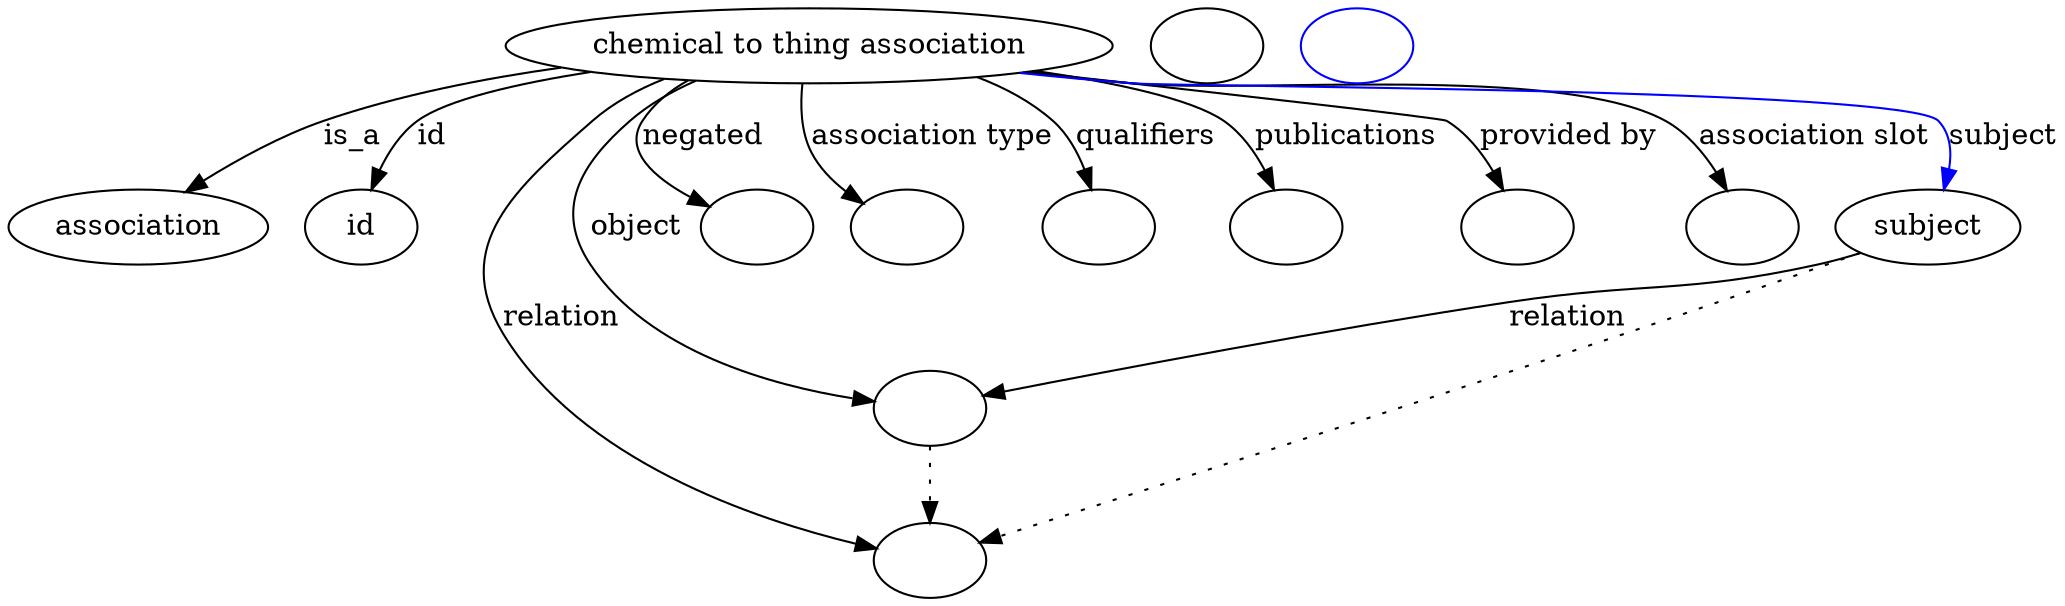 digraph {
	graph [bb="0,0,836.56,281"];
	node [label="\N"];
	"chemical to thing association"	 [height=0.5,
		label="chemical to thing association",
		pos="352.4,263",
		width=3.1391];
	association	 [height=0.5,
		pos="49.402,177",
		width=1.3723];
	"chemical to thing association" -> association	 [label=is_a,
		lp="145.68,220",
		pos="e,71.548,193.23 252.77,254.5 214.76,249.22 171.52,240.71 133.85,227 114.98,220.13 95.582,208.99 80.145,198.97"];
	id	 [height=0.5,
		pos="143.4,177",
		width=0.75];
	"chemical to thing association" -> id	 [color=black,
		label=id,
		lp="179.85,220",
		pos="e,149.84,194.92 263.41,251.89 226.34,245.89 188.47,237.54 173.51,227 165.36,221.26 159.03,212.54 154.32,203.99",
		style=solid];
	relation	 [color=black,
		height=0.5,
		label="",
		pos="385.4,18",
		width=0.75];
	"chemical to thing association" -> relation	 [color=black,
		label=relation,
		lp="243.78,134",
		pos="e,360.87,25.871 296.37,247.17 284.31,242.04 272.25,235.42 262.4,227 225.93,195.8 198.98,169.31 221.64,127 249,75.934 312,44.685 \
351.4,29.412",
		style=solid];
	object	 [color=black,
		height=0.5,
		label="",
		pos="385.4,91",
		width=0.75];
	"chemical to thing association" -> object	 [color=black,
		label=object,
		lp="270.51,177",
		pos="e,359.23,95.985 312.49,246.08 301.9,240.73 290.8,234.28 281.4,227 255.53,206.97 236.15,186.93 253.19,159 274,124.9 317.96,107.18 \
349.48,98.496",
		style=solid];
	negated	 [color=black,
		height=0.5,
		label="",
		pos="323.4,177",
		width=0.75];
	"chemical to thing association" -> negated	 [color=black,
		label=negated,
		lp="309.17,220",
		pos="e,304.02,189.69 306.88,246.41 298.89,241.41 291.63,235.04 286.87,227 280.65,216.49 287.15,205.46 296.3,196.44",
		style=solid];
	"association type"	 [color=black,
		height=0.5,
		label="",
		pos="395.4,177",
		width=0.75];
	"chemical to thing association" -> "association type"	 [color=black,
		label="association type",
		lp="399.31,220",
		pos="e,374.95,189.15 349.35,244.59 348.56,234.77 348.99,222.73 353.59,213 356.67,206.48 361.56,200.69 366.91,195.75",
		style=solid];
	qualifiers	 [color=black,
		height=0.5,
		label="",
		pos="467.4,177",
		width=0.75];
	"chemical to thing association" -> qualifiers	 [color=black,
		label=qualifiers,
		lp="480.45,220",
		pos="e,462.51,194.73 410.56,247.48 422.41,242.37 434.08,235.69 443.4,227 450.09,220.77 455.11,212.29 458.79,204.09",
		style=solid];
	publications	 [color=black,
		height=0.5,
		label="",
		pos="540.4,177",
		width=0.75];
	"chemical to thing association" -> publications	 [color=black,
		label=publications,
		lp="558.62,220",
		pos="e,533.94,194.82 434.03,250.42 465.81,244.29 497.65,236.25 510.4,227 518.47,221.15 524.77,212.41 529.46,203.87",
		style=solid];
	"provided by"	 [color=black,
		height=0.5,
		label="",
		pos="631.4,177",
		width=0.75];
	"chemical to thing association" -> "provided by"	 [color=black,
		label="provided by",
		lp="645.03,220",
		pos="e,623.62,194.67 435.35,250.76 506.09,240.33 596.4,227 596.4,227 605.6,221.32 613.02,212.23 618.63,203.35",
		style=solid];
	"association slot"	 [color=black,
		height=0.5,
		label="",
		pos="721.4,177",
		width=0.75];
	"chemical to thing association" -> "association slot"	 [color=black,
		label="association slot",
		lp="740.37,220",
		pos="e,712.69,194.46 433.36,250.36 447.04,248.42 461.11,246.55 474.4,245 520.48,239.61 641.63,249.13 682.4,227 692.52,221.51 700.88,212.16 \
707.23,203.02",
		style=solid];
	subject	 [height=0.5,
		pos="801.4,177",
		width=0.97656];
	"chemical to thing association" -> subject	 [color=blue,
		label=subject,
		lp="816.23,220",
		pos="e,801.31,195.08 432.01,250.21 446.1,248.25 460.66,246.41 474.4,245 509.06,241.45 760.26,248.84 787.4,227 794.09,221.62 797.74,213.32 \
799.69,205.01",
		style=solid];
	association_id	 [color=black,
		height=0.5,
		label="",
		pos="510.4,263",
		width=0.75];
	object -> relation	 [pos="e,385.4,36.09 385.4,72.955 385.4,64.883 385.4,55.176 385.4,46.182",
		style=dotted];
	subject -> relation	 [pos="e,409.42,26.857 773.98,165.66 768.5,163.42 762.78,161.12 757.4,159 633.27,110.1 484.67,54.715 419.2,30.475",
		style=dotted];
	subject -> object	 [label=relation,
		lp="651.78,134",
		pos="e,410.97,96.779 774.78,164.88 769.13,162.65 763.14,160.55 757.4,159 702.05,144.03 686.15,150.75 629.64,141 554.94,128.1 468.13,109.45 \
420.75,98.953"];
	"chemical to thing association subject"	 [color=blue,
		height=0.5,
		label="",
		pos="582.4,263",
		width=0.75];
}
